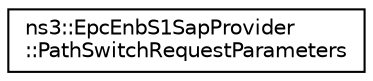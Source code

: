 digraph "Graphical Class Hierarchy"
{
 // LATEX_PDF_SIZE
  edge [fontname="Helvetica",fontsize="10",labelfontname="Helvetica",labelfontsize="10"];
  node [fontname="Helvetica",fontsize="10",shape=record];
  rankdir="LR";
  Node0 [label="ns3::EpcEnbS1SapProvider\l::PathSwitchRequestParameters",height=0.2,width=0.4,color="black", fillcolor="white", style="filled",URL="$structns3_1_1_epc_enb_s1_sap_provider_1_1_path_switch_request_parameters.html",tooltip="PathSwitchRequestParameters structure."];
}
